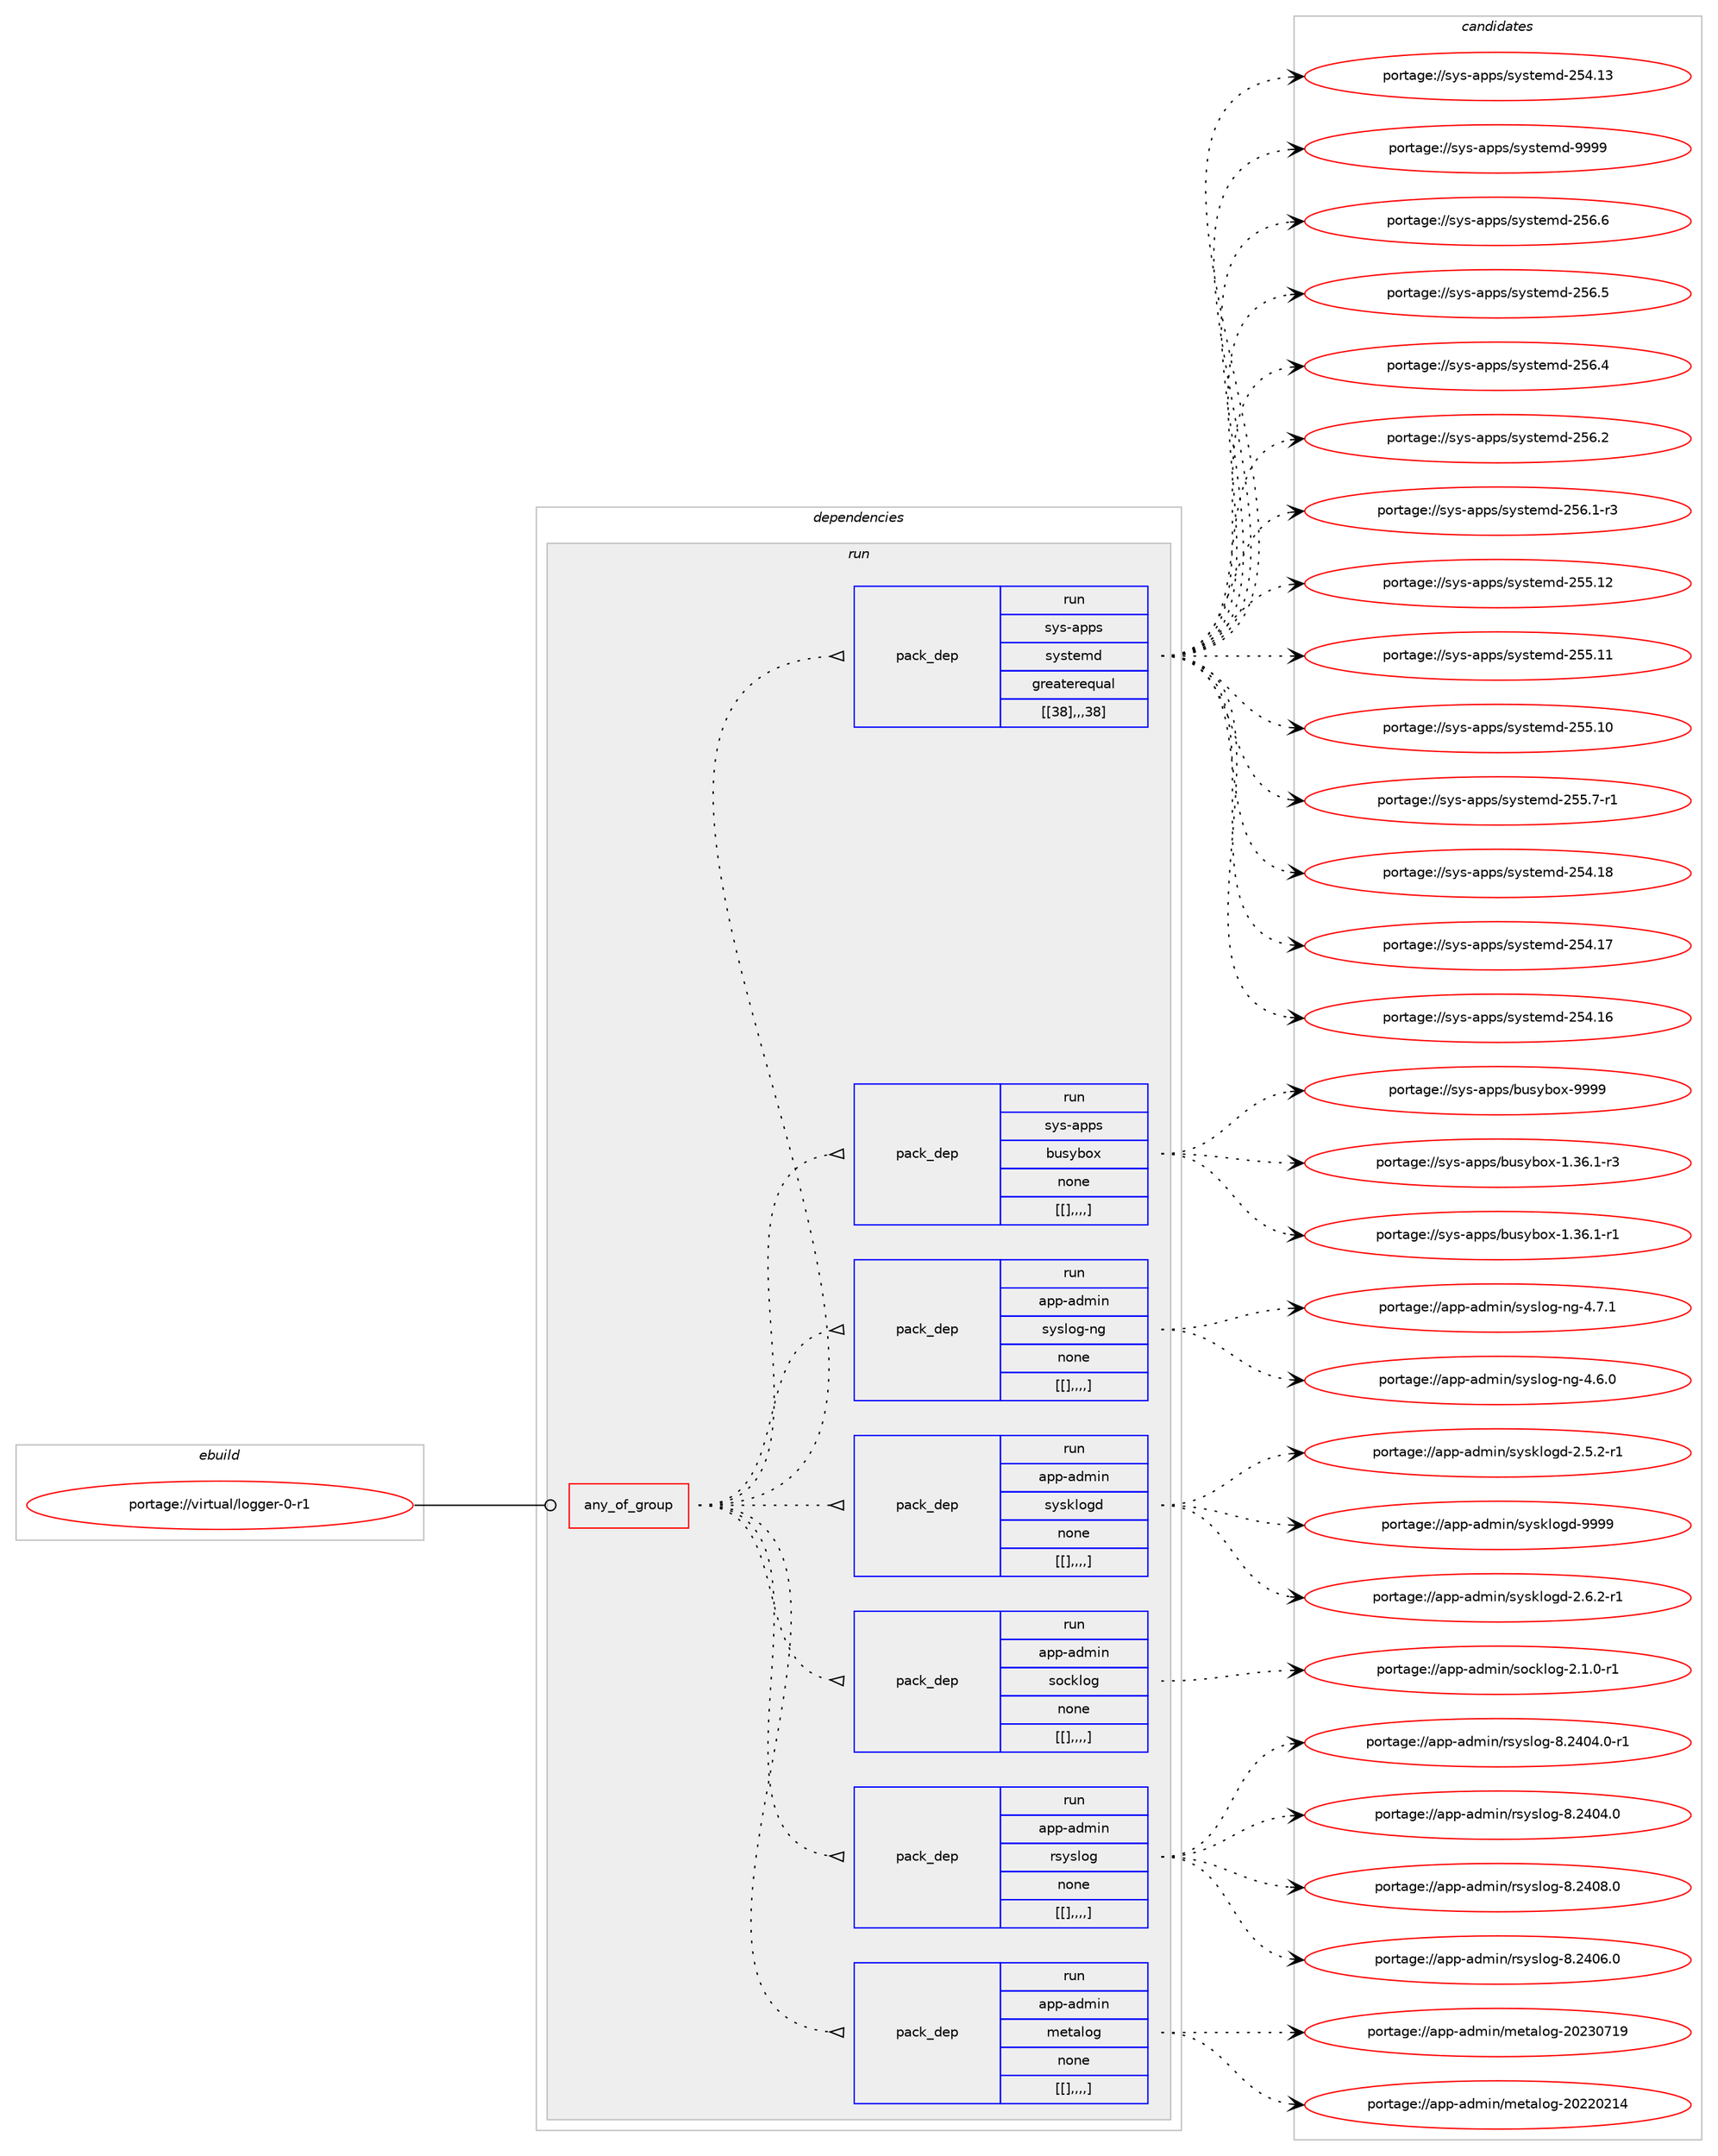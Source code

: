 digraph prolog {

# *************
# Graph options
# *************

newrank=true;
concentrate=true;
compound=true;
graph [rankdir=LR,fontname=Helvetica,fontsize=10,ranksep=1.5];#, ranksep=2.5, nodesep=0.2];
edge  [arrowhead=vee];
node  [fontname=Helvetica,fontsize=10];

# **********
# The ebuild
# **********

subgraph cluster_leftcol {
color=gray;
label=<<i>ebuild</i>>;
id [label="portage://virtual/logger-0-r1", color=red, width=4, href="../virtual/logger-0-r1.svg"];
}

# ****************
# The dependencies
# ****************

subgraph cluster_midcol {
color=gray;
label=<<i>dependencies</i>>;
subgraph cluster_compile {
fillcolor="#eeeeee";
style=filled;
label=<<i>compile</i>>;
}
subgraph cluster_compileandrun {
fillcolor="#eeeeee";
style=filled;
label=<<i>compile and run</i>>;
}
subgraph cluster_run {
fillcolor="#eeeeee";
style=filled;
label=<<i>run</i>>;
subgraph any101 {
dependency28533 [label=<<TABLE BORDER="0" CELLBORDER="1" CELLSPACING="0" CELLPADDING="4"><TR><TD CELLPADDING="10">any_of_group</TD></TR></TABLE>>, shape=none, color=red];subgraph pack17826 {
dependency28534 [label=<<TABLE BORDER="0" CELLBORDER="1" CELLSPACING="0" CELLPADDING="4" WIDTH="220"><TR><TD ROWSPAN="6" CELLPADDING="30">pack_dep</TD></TR><TR><TD WIDTH="110">run</TD></TR><TR><TD>app-admin</TD></TR><TR><TD>metalog</TD></TR><TR><TD>none</TD></TR><TR><TD>[[],,,,]</TD></TR></TABLE>>, shape=none, color=blue];
}
dependency28533:e -> dependency28534:w [weight=20,style="dotted",arrowhead="oinv"];
subgraph pack17827 {
dependency28535 [label=<<TABLE BORDER="0" CELLBORDER="1" CELLSPACING="0" CELLPADDING="4" WIDTH="220"><TR><TD ROWSPAN="6" CELLPADDING="30">pack_dep</TD></TR><TR><TD WIDTH="110">run</TD></TR><TR><TD>app-admin</TD></TR><TR><TD>rsyslog</TD></TR><TR><TD>none</TD></TR><TR><TD>[[],,,,]</TD></TR></TABLE>>, shape=none, color=blue];
}
dependency28533:e -> dependency28535:w [weight=20,style="dotted",arrowhead="oinv"];
subgraph pack17828 {
dependency28536 [label=<<TABLE BORDER="0" CELLBORDER="1" CELLSPACING="0" CELLPADDING="4" WIDTH="220"><TR><TD ROWSPAN="6" CELLPADDING="30">pack_dep</TD></TR><TR><TD WIDTH="110">run</TD></TR><TR><TD>app-admin</TD></TR><TR><TD>socklog</TD></TR><TR><TD>none</TD></TR><TR><TD>[[],,,,]</TD></TR></TABLE>>, shape=none, color=blue];
}
dependency28533:e -> dependency28536:w [weight=20,style="dotted",arrowhead="oinv"];
subgraph pack17829 {
dependency28537 [label=<<TABLE BORDER="0" CELLBORDER="1" CELLSPACING="0" CELLPADDING="4" WIDTH="220"><TR><TD ROWSPAN="6" CELLPADDING="30">pack_dep</TD></TR><TR><TD WIDTH="110">run</TD></TR><TR><TD>app-admin</TD></TR><TR><TD>sysklogd</TD></TR><TR><TD>none</TD></TR><TR><TD>[[],,,,]</TD></TR></TABLE>>, shape=none, color=blue];
}
dependency28533:e -> dependency28537:w [weight=20,style="dotted",arrowhead="oinv"];
subgraph pack17830 {
dependency28538 [label=<<TABLE BORDER="0" CELLBORDER="1" CELLSPACING="0" CELLPADDING="4" WIDTH="220"><TR><TD ROWSPAN="6" CELLPADDING="30">pack_dep</TD></TR><TR><TD WIDTH="110">run</TD></TR><TR><TD>app-admin</TD></TR><TR><TD>syslog-ng</TD></TR><TR><TD>none</TD></TR><TR><TD>[[],,,,]</TD></TR></TABLE>>, shape=none, color=blue];
}
dependency28533:e -> dependency28538:w [weight=20,style="dotted",arrowhead="oinv"];
subgraph pack17831 {
dependency28539 [label=<<TABLE BORDER="0" CELLBORDER="1" CELLSPACING="0" CELLPADDING="4" WIDTH="220"><TR><TD ROWSPAN="6" CELLPADDING="30">pack_dep</TD></TR><TR><TD WIDTH="110">run</TD></TR><TR><TD>sys-apps</TD></TR><TR><TD>busybox</TD></TR><TR><TD>none</TD></TR><TR><TD>[[],,,,]</TD></TR></TABLE>>, shape=none, color=blue];
}
dependency28533:e -> dependency28539:w [weight=20,style="dotted",arrowhead="oinv"];
subgraph pack17832 {
dependency28540 [label=<<TABLE BORDER="0" CELLBORDER="1" CELLSPACING="0" CELLPADDING="4" WIDTH="220"><TR><TD ROWSPAN="6" CELLPADDING="30">pack_dep</TD></TR><TR><TD WIDTH="110">run</TD></TR><TR><TD>sys-apps</TD></TR><TR><TD>systemd</TD></TR><TR><TD>greaterequal</TD></TR><TR><TD>[[38],,,38]</TD></TR></TABLE>>, shape=none, color=blue];
}
dependency28533:e -> dependency28540:w [weight=20,style="dotted",arrowhead="oinv"];
}
id:e -> dependency28533:w [weight=20,style="solid",arrowhead="odot"];
}
}

# **************
# The candidates
# **************

subgraph cluster_choices {
rank=same;
color=gray;
label=<<i>candidates</i>>;

subgraph choice17826 {
color=black;
nodesep=1;
choice9711211245971001091051104710910111697108111103455048505148554957 [label="portage://app-admin/metalog-20230719", color=red, width=4,href="../app-admin/metalog-20230719.svg"];
choice9711211245971001091051104710910111697108111103455048505048504952 [label="portage://app-admin/metalog-20220214", color=red, width=4,href="../app-admin/metalog-20220214.svg"];
dependency28534:e -> choice9711211245971001091051104710910111697108111103455048505148554957:w [style=dotted,weight="100"];
dependency28534:e -> choice9711211245971001091051104710910111697108111103455048505048504952:w [style=dotted,weight="100"];
}
subgraph choice17827 {
color=black;
nodesep=1;
choice97112112459710010910511047114115121115108111103455646505248564648 [label="portage://app-admin/rsyslog-8.2408.0", color=red, width=4,href="../app-admin/rsyslog-8.2408.0.svg"];
choice97112112459710010910511047114115121115108111103455646505248544648 [label="portage://app-admin/rsyslog-8.2406.0", color=red, width=4,href="../app-admin/rsyslog-8.2406.0.svg"];
choice971121124597100109105110471141151211151081111034556465052485246484511449 [label="portage://app-admin/rsyslog-8.2404.0-r1", color=red, width=4,href="../app-admin/rsyslog-8.2404.0-r1.svg"];
choice97112112459710010910511047114115121115108111103455646505248524648 [label="portage://app-admin/rsyslog-8.2404.0", color=red, width=4,href="../app-admin/rsyslog-8.2404.0.svg"];
dependency28535:e -> choice97112112459710010910511047114115121115108111103455646505248564648:w [style=dotted,weight="100"];
dependency28535:e -> choice97112112459710010910511047114115121115108111103455646505248544648:w [style=dotted,weight="100"];
dependency28535:e -> choice971121124597100109105110471141151211151081111034556465052485246484511449:w [style=dotted,weight="100"];
dependency28535:e -> choice97112112459710010910511047114115121115108111103455646505248524648:w [style=dotted,weight="100"];
}
subgraph choice17828 {
color=black;
nodesep=1;
choice97112112459710010910511047115111991071081111034550464946484511449 [label="portage://app-admin/socklog-2.1.0-r1", color=red, width=4,href="../app-admin/socklog-2.1.0-r1.svg"];
dependency28536:e -> choice97112112459710010910511047115111991071081111034550464946484511449:w [style=dotted,weight="100"];
}
subgraph choice17829 {
color=black;
nodesep=1;
choice971121124597100109105110471151211151071081111031004557575757 [label="portage://app-admin/sysklogd-9999", color=red, width=4,href="../app-admin/sysklogd-9999.svg"];
choice971121124597100109105110471151211151071081111031004550465446504511449 [label="portage://app-admin/sysklogd-2.6.2-r1", color=red, width=4,href="../app-admin/sysklogd-2.6.2-r1.svg"];
choice971121124597100109105110471151211151071081111031004550465346504511449 [label="portage://app-admin/sysklogd-2.5.2-r1", color=red, width=4,href="../app-admin/sysklogd-2.5.2-r1.svg"];
dependency28537:e -> choice971121124597100109105110471151211151071081111031004557575757:w [style=dotted,weight="100"];
dependency28537:e -> choice971121124597100109105110471151211151071081111031004550465446504511449:w [style=dotted,weight="100"];
dependency28537:e -> choice971121124597100109105110471151211151071081111031004550465346504511449:w [style=dotted,weight="100"];
}
subgraph choice17830 {
color=black;
nodesep=1;
choice9711211245971001091051104711512111510811110345110103455246554649 [label="portage://app-admin/syslog-ng-4.7.1", color=red, width=4,href="../app-admin/syslog-ng-4.7.1.svg"];
choice9711211245971001091051104711512111510811110345110103455246544648 [label="portage://app-admin/syslog-ng-4.6.0", color=red, width=4,href="../app-admin/syslog-ng-4.6.0.svg"];
dependency28538:e -> choice9711211245971001091051104711512111510811110345110103455246554649:w [style=dotted,weight="100"];
dependency28538:e -> choice9711211245971001091051104711512111510811110345110103455246544648:w [style=dotted,weight="100"];
}
subgraph choice17831 {
color=black;
nodesep=1;
choice11512111545971121121154798117115121981111204557575757 [label="portage://sys-apps/busybox-9999", color=red, width=4,href="../sys-apps/busybox-9999.svg"];
choice1151211154597112112115479811711512198111120454946515446494511451 [label="portage://sys-apps/busybox-1.36.1-r3", color=red, width=4,href="../sys-apps/busybox-1.36.1-r3.svg"];
choice1151211154597112112115479811711512198111120454946515446494511449 [label="portage://sys-apps/busybox-1.36.1-r1", color=red, width=4,href="../sys-apps/busybox-1.36.1-r1.svg"];
dependency28539:e -> choice11512111545971121121154798117115121981111204557575757:w [style=dotted,weight="100"];
dependency28539:e -> choice1151211154597112112115479811711512198111120454946515446494511451:w [style=dotted,weight="100"];
dependency28539:e -> choice1151211154597112112115479811711512198111120454946515446494511449:w [style=dotted,weight="100"];
}
subgraph choice17832 {
color=black;
nodesep=1;
choice1151211154597112112115471151211151161011091004557575757 [label="portage://sys-apps/systemd-9999", color=red, width=4,href="../sys-apps/systemd-9999.svg"];
choice115121115459711211211547115121115116101109100455053544654 [label="portage://sys-apps/systemd-256.6", color=red, width=4,href="../sys-apps/systemd-256.6.svg"];
choice115121115459711211211547115121115116101109100455053544653 [label="portage://sys-apps/systemd-256.5", color=red, width=4,href="../sys-apps/systemd-256.5.svg"];
choice115121115459711211211547115121115116101109100455053544652 [label="portage://sys-apps/systemd-256.4", color=red, width=4,href="../sys-apps/systemd-256.4.svg"];
choice115121115459711211211547115121115116101109100455053544650 [label="portage://sys-apps/systemd-256.2", color=red, width=4,href="../sys-apps/systemd-256.2.svg"];
choice1151211154597112112115471151211151161011091004550535446494511451 [label="portage://sys-apps/systemd-256.1-r3", color=red, width=4,href="../sys-apps/systemd-256.1-r3.svg"];
choice11512111545971121121154711512111511610110910045505353464950 [label="portage://sys-apps/systemd-255.12", color=red, width=4,href="../sys-apps/systemd-255.12.svg"];
choice11512111545971121121154711512111511610110910045505353464949 [label="portage://sys-apps/systemd-255.11", color=red, width=4,href="../sys-apps/systemd-255.11.svg"];
choice11512111545971121121154711512111511610110910045505353464948 [label="portage://sys-apps/systemd-255.10", color=red, width=4,href="../sys-apps/systemd-255.10.svg"];
choice1151211154597112112115471151211151161011091004550535346554511449 [label="portage://sys-apps/systemd-255.7-r1", color=red, width=4,href="../sys-apps/systemd-255.7-r1.svg"];
choice11512111545971121121154711512111511610110910045505352464956 [label="portage://sys-apps/systemd-254.18", color=red, width=4,href="../sys-apps/systemd-254.18.svg"];
choice11512111545971121121154711512111511610110910045505352464955 [label="portage://sys-apps/systemd-254.17", color=red, width=4,href="../sys-apps/systemd-254.17.svg"];
choice11512111545971121121154711512111511610110910045505352464954 [label="portage://sys-apps/systemd-254.16", color=red, width=4,href="../sys-apps/systemd-254.16.svg"];
choice11512111545971121121154711512111511610110910045505352464951 [label="portage://sys-apps/systemd-254.13", color=red, width=4,href="../sys-apps/systemd-254.13.svg"];
dependency28540:e -> choice1151211154597112112115471151211151161011091004557575757:w [style=dotted,weight="100"];
dependency28540:e -> choice115121115459711211211547115121115116101109100455053544654:w [style=dotted,weight="100"];
dependency28540:e -> choice115121115459711211211547115121115116101109100455053544653:w [style=dotted,weight="100"];
dependency28540:e -> choice115121115459711211211547115121115116101109100455053544652:w [style=dotted,weight="100"];
dependency28540:e -> choice115121115459711211211547115121115116101109100455053544650:w [style=dotted,weight="100"];
dependency28540:e -> choice1151211154597112112115471151211151161011091004550535446494511451:w [style=dotted,weight="100"];
dependency28540:e -> choice11512111545971121121154711512111511610110910045505353464950:w [style=dotted,weight="100"];
dependency28540:e -> choice11512111545971121121154711512111511610110910045505353464949:w [style=dotted,weight="100"];
dependency28540:e -> choice11512111545971121121154711512111511610110910045505353464948:w [style=dotted,weight="100"];
dependency28540:e -> choice1151211154597112112115471151211151161011091004550535346554511449:w [style=dotted,weight="100"];
dependency28540:e -> choice11512111545971121121154711512111511610110910045505352464956:w [style=dotted,weight="100"];
dependency28540:e -> choice11512111545971121121154711512111511610110910045505352464955:w [style=dotted,weight="100"];
dependency28540:e -> choice11512111545971121121154711512111511610110910045505352464954:w [style=dotted,weight="100"];
dependency28540:e -> choice11512111545971121121154711512111511610110910045505352464951:w [style=dotted,weight="100"];
}
}

}
